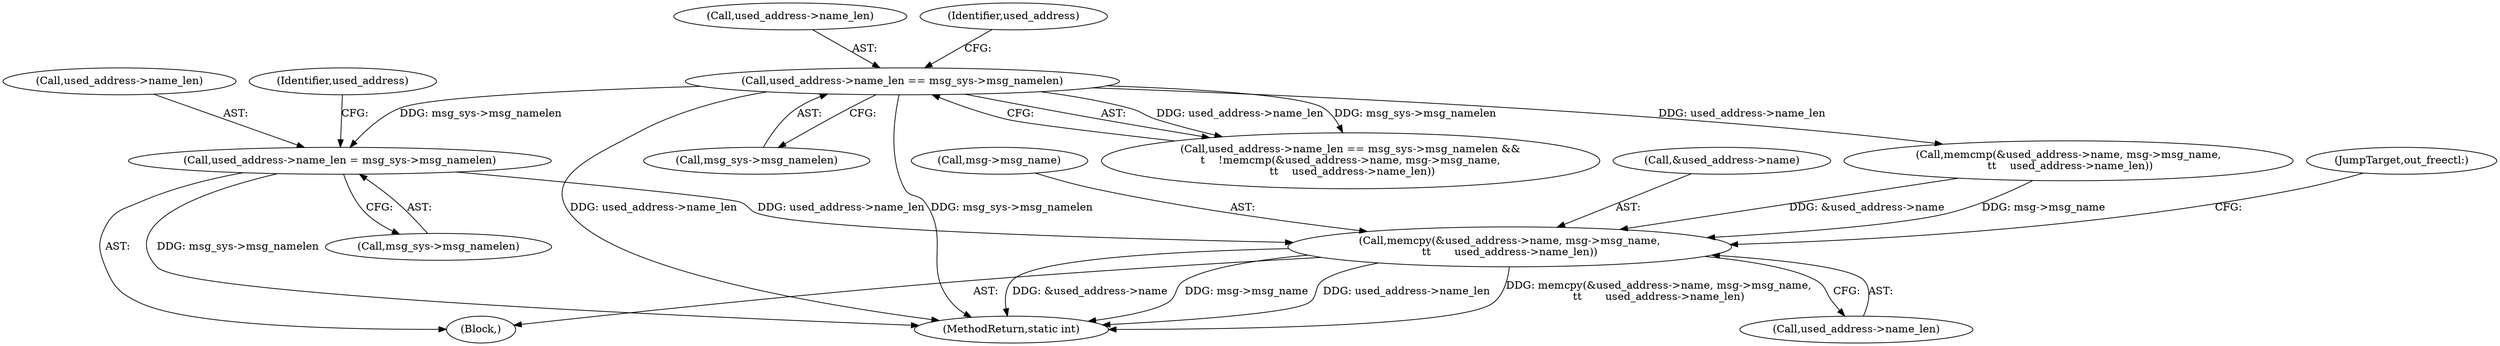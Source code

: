 digraph "1_linux_bc909d9ddbf7778371e36a651d6e4194b1cc7d4c@pointer" {
"1000389" [label="(Call,used_address->name_len = msg_sys->msg_namelen)"];
"1000349" [label="(Call,used_address->name_len == msg_sys->msg_namelen)"];
"1000396" [label="(Call,memcpy(&used_address->name, msg->msg_name,\n\t\t       used_address->name_len))"];
"1000404" [label="(Call,used_address->name_len)"];
"1000393" [label="(Call,msg_sys->msg_namelen)"];
"1000389" [label="(Call,used_address->name_len = msg_sys->msg_namelen)"];
"1000432" [label="(MethodReturn,static int)"];
"1000357" [label="(Call,memcmp(&used_address->name, msg->msg_name,\n \t\t    used_address->name_len))"];
"1000397" [label="(Call,&used_address->name)"];
"1000353" [label="(Call,msg_sys->msg_namelen)"];
"1000349" [label="(Call,used_address->name_len == msg_sys->msg_namelen)"];
"1000388" [label="(Block,)"];
"1000407" [label="(JumpTarget,out_freectl:)"];
"1000350" [label="(Call,used_address->name_len)"];
"1000348" [label="(Call,used_address->name_len == msg_sys->msg_namelen &&\n\t    !memcmp(&used_address->name, msg->msg_name,\n \t\t    used_address->name_len))"];
"1000401" [label="(Call,msg->msg_name)"];
"1000390" [label="(Call,used_address->name_len)"];
"1000399" [label="(Identifier,used_address)"];
"1000360" [label="(Identifier,used_address)"];
"1000396" [label="(Call,memcpy(&used_address->name, msg->msg_name,\n\t\t       used_address->name_len))"];
"1000389" -> "1000388"  [label="AST: "];
"1000389" -> "1000393"  [label="CFG: "];
"1000390" -> "1000389"  [label="AST: "];
"1000393" -> "1000389"  [label="AST: "];
"1000399" -> "1000389"  [label="CFG: "];
"1000389" -> "1000432"  [label="DDG: msg_sys->msg_namelen"];
"1000349" -> "1000389"  [label="DDG: msg_sys->msg_namelen"];
"1000389" -> "1000396"  [label="DDG: used_address->name_len"];
"1000349" -> "1000348"  [label="AST: "];
"1000349" -> "1000353"  [label="CFG: "];
"1000350" -> "1000349"  [label="AST: "];
"1000353" -> "1000349"  [label="AST: "];
"1000360" -> "1000349"  [label="CFG: "];
"1000348" -> "1000349"  [label="CFG: "];
"1000349" -> "1000432"  [label="DDG: msg_sys->msg_namelen"];
"1000349" -> "1000432"  [label="DDG: used_address->name_len"];
"1000349" -> "1000348"  [label="DDG: used_address->name_len"];
"1000349" -> "1000348"  [label="DDG: msg_sys->msg_namelen"];
"1000349" -> "1000357"  [label="DDG: used_address->name_len"];
"1000396" -> "1000388"  [label="AST: "];
"1000396" -> "1000404"  [label="CFG: "];
"1000397" -> "1000396"  [label="AST: "];
"1000401" -> "1000396"  [label="AST: "];
"1000404" -> "1000396"  [label="AST: "];
"1000407" -> "1000396"  [label="CFG: "];
"1000396" -> "1000432"  [label="DDG: memcpy(&used_address->name, msg->msg_name,\n\t\t       used_address->name_len)"];
"1000396" -> "1000432"  [label="DDG: &used_address->name"];
"1000396" -> "1000432"  [label="DDG: msg->msg_name"];
"1000396" -> "1000432"  [label="DDG: used_address->name_len"];
"1000357" -> "1000396"  [label="DDG: &used_address->name"];
"1000357" -> "1000396"  [label="DDG: msg->msg_name"];
}
